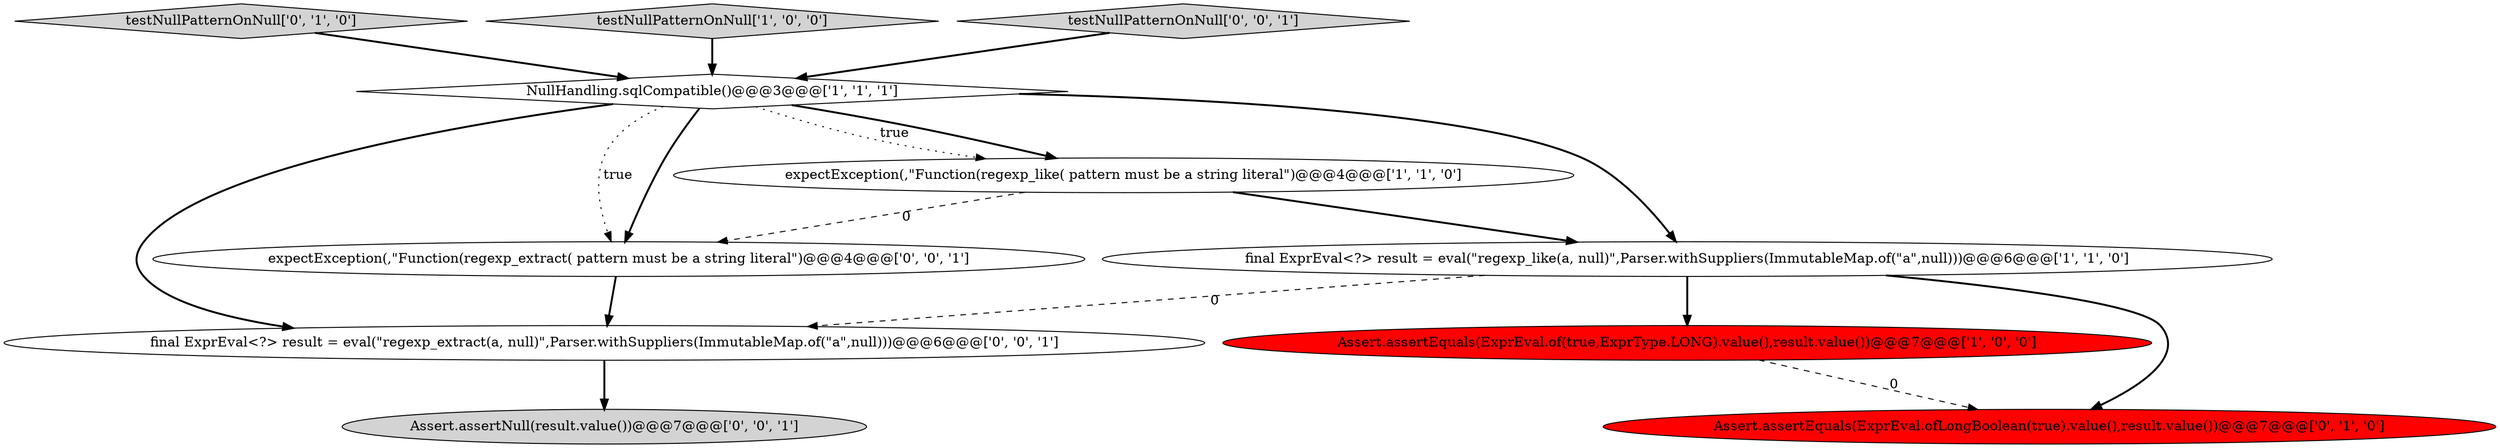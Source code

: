 digraph {
10 [style = filled, label = "Assert.assertNull(result.value())@@@7@@@['0', '0', '1']", fillcolor = lightgray, shape = ellipse image = "AAA0AAABBB3BBB"];
0 [style = filled, label = "Assert.assertEquals(ExprEval.of(true,ExprType.LONG).value(),result.value())@@@7@@@['1', '0', '0']", fillcolor = red, shape = ellipse image = "AAA1AAABBB1BBB"];
2 [style = filled, label = "NullHandling.sqlCompatible()@@@3@@@['1', '1', '1']", fillcolor = white, shape = diamond image = "AAA0AAABBB1BBB"];
7 [style = filled, label = "final ExprEval<?> result = eval(\"regexp_extract(a, null)\",Parser.withSuppliers(ImmutableMap.of(\"a\",null)))@@@6@@@['0', '0', '1']", fillcolor = white, shape = ellipse image = "AAA0AAABBB3BBB"];
1 [style = filled, label = "expectException(,\"Function(regexp_like( pattern must be a string literal\")@@@4@@@['1', '1', '0']", fillcolor = white, shape = ellipse image = "AAA0AAABBB1BBB"];
6 [style = filled, label = "testNullPatternOnNull['0', '1', '0']", fillcolor = lightgray, shape = diamond image = "AAA0AAABBB2BBB"];
4 [style = filled, label = "final ExprEval<?> result = eval(\"regexp_like(a, null)\",Parser.withSuppliers(ImmutableMap.of(\"a\",null)))@@@6@@@['1', '1', '0']", fillcolor = white, shape = ellipse image = "AAA0AAABBB1BBB"];
5 [style = filled, label = "Assert.assertEquals(ExprEval.ofLongBoolean(true).value(),result.value())@@@7@@@['0', '1', '0']", fillcolor = red, shape = ellipse image = "AAA1AAABBB2BBB"];
9 [style = filled, label = "expectException(,\"Function(regexp_extract( pattern must be a string literal\")@@@4@@@['0', '0', '1']", fillcolor = white, shape = ellipse image = "AAA0AAABBB3BBB"];
3 [style = filled, label = "testNullPatternOnNull['1', '0', '0']", fillcolor = lightgray, shape = diamond image = "AAA0AAABBB1BBB"];
8 [style = filled, label = "testNullPatternOnNull['0', '0', '1']", fillcolor = lightgray, shape = diamond image = "AAA0AAABBB3BBB"];
1->9 [style = dashed, label="0"];
1->4 [style = bold, label=""];
2->7 [style = bold, label=""];
2->9 [style = dotted, label="true"];
2->9 [style = bold, label=""];
3->2 [style = bold, label=""];
8->2 [style = bold, label=""];
9->7 [style = bold, label=""];
0->5 [style = dashed, label="0"];
2->1 [style = dotted, label="true"];
2->4 [style = bold, label=""];
4->5 [style = bold, label=""];
2->1 [style = bold, label=""];
7->10 [style = bold, label=""];
4->7 [style = dashed, label="0"];
4->0 [style = bold, label=""];
6->2 [style = bold, label=""];
}
